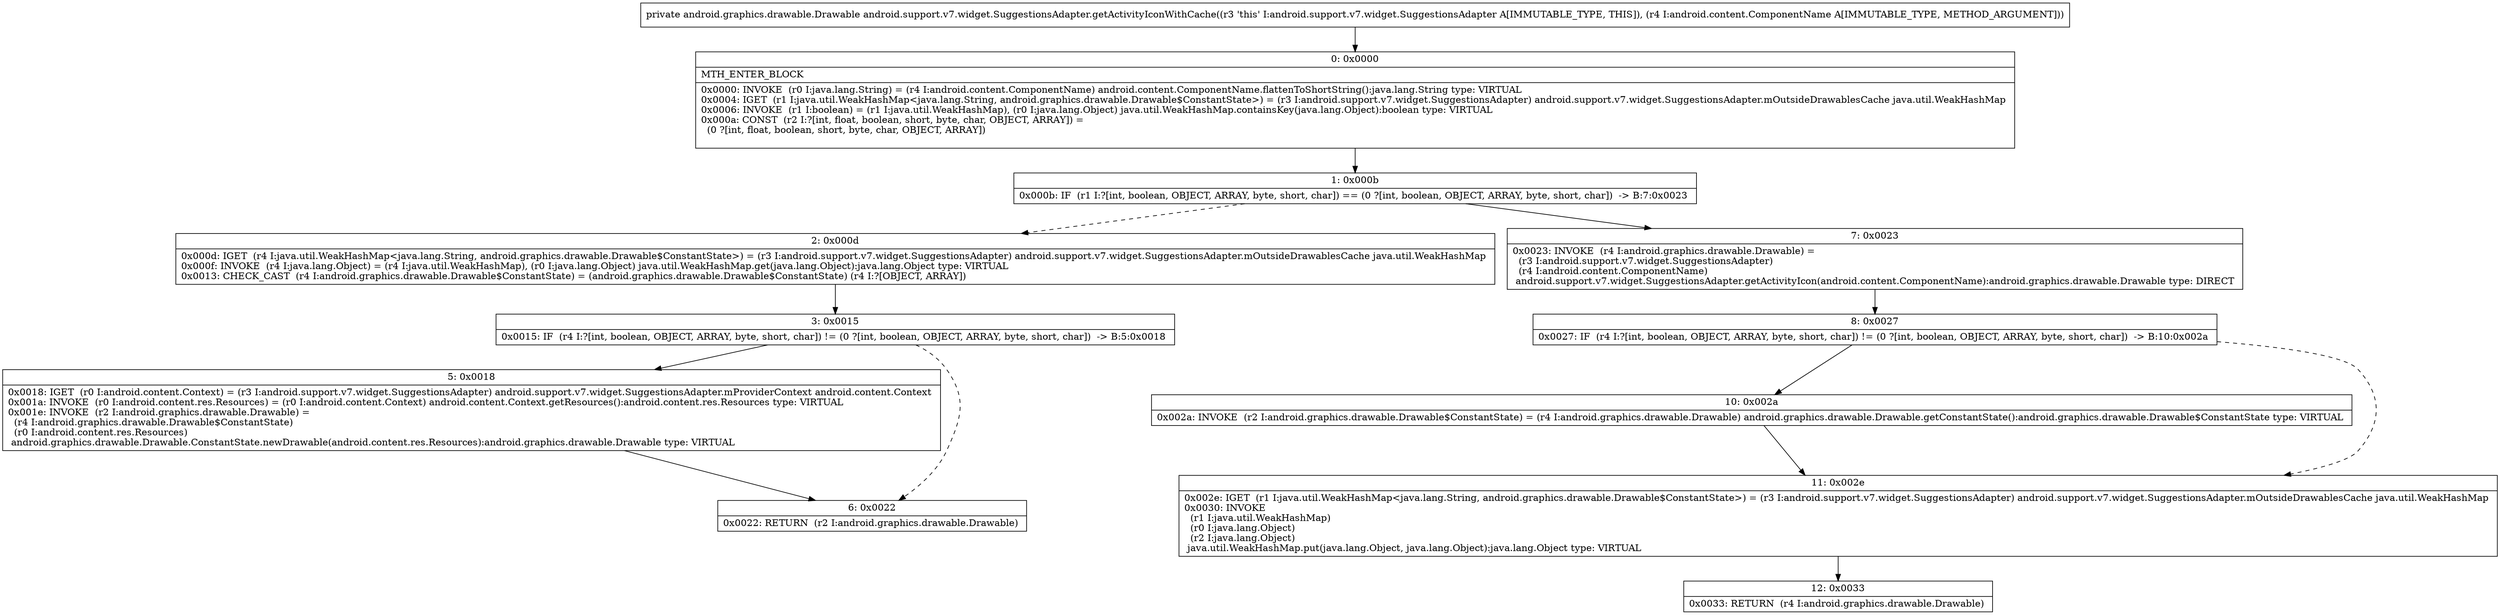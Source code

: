 digraph "CFG forandroid.support.v7.widget.SuggestionsAdapter.getActivityIconWithCache(Landroid\/content\/ComponentName;)Landroid\/graphics\/drawable\/Drawable;" {
Node_0 [shape=record,label="{0\:\ 0x0000|MTH_ENTER_BLOCK\l|0x0000: INVOKE  (r0 I:java.lang.String) = (r4 I:android.content.ComponentName) android.content.ComponentName.flattenToShortString():java.lang.String type: VIRTUAL \l0x0004: IGET  (r1 I:java.util.WeakHashMap\<java.lang.String, android.graphics.drawable.Drawable$ConstantState\>) = (r3 I:android.support.v7.widget.SuggestionsAdapter) android.support.v7.widget.SuggestionsAdapter.mOutsideDrawablesCache java.util.WeakHashMap \l0x0006: INVOKE  (r1 I:boolean) = (r1 I:java.util.WeakHashMap), (r0 I:java.lang.Object) java.util.WeakHashMap.containsKey(java.lang.Object):boolean type: VIRTUAL \l0x000a: CONST  (r2 I:?[int, float, boolean, short, byte, char, OBJECT, ARRAY]) = \l  (0 ?[int, float, boolean, short, byte, char, OBJECT, ARRAY])\l \l}"];
Node_1 [shape=record,label="{1\:\ 0x000b|0x000b: IF  (r1 I:?[int, boolean, OBJECT, ARRAY, byte, short, char]) == (0 ?[int, boolean, OBJECT, ARRAY, byte, short, char])  \-\> B:7:0x0023 \l}"];
Node_2 [shape=record,label="{2\:\ 0x000d|0x000d: IGET  (r4 I:java.util.WeakHashMap\<java.lang.String, android.graphics.drawable.Drawable$ConstantState\>) = (r3 I:android.support.v7.widget.SuggestionsAdapter) android.support.v7.widget.SuggestionsAdapter.mOutsideDrawablesCache java.util.WeakHashMap \l0x000f: INVOKE  (r4 I:java.lang.Object) = (r4 I:java.util.WeakHashMap), (r0 I:java.lang.Object) java.util.WeakHashMap.get(java.lang.Object):java.lang.Object type: VIRTUAL \l0x0013: CHECK_CAST  (r4 I:android.graphics.drawable.Drawable$ConstantState) = (android.graphics.drawable.Drawable$ConstantState) (r4 I:?[OBJECT, ARRAY]) \l}"];
Node_3 [shape=record,label="{3\:\ 0x0015|0x0015: IF  (r4 I:?[int, boolean, OBJECT, ARRAY, byte, short, char]) != (0 ?[int, boolean, OBJECT, ARRAY, byte, short, char])  \-\> B:5:0x0018 \l}"];
Node_5 [shape=record,label="{5\:\ 0x0018|0x0018: IGET  (r0 I:android.content.Context) = (r3 I:android.support.v7.widget.SuggestionsAdapter) android.support.v7.widget.SuggestionsAdapter.mProviderContext android.content.Context \l0x001a: INVOKE  (r0 I:android.content.res.Resources) = (r0 I:android.content.Context) android.content.Context.getResources():android.content.res.Resources type: VIRTUAL \l0x001e: INVOKE  (r2 I:android.graphics.drawable.Drawable) = \l  (r4 I:android.graphics.drawable.Drawable$ConstantState)\l  (r0 I:android.content.res.Resources)\l android.graphics.drawable.Drawable.ConstantState.newDrawable(android.content.res.Resources):android.graphics.drawable.Drawable type: VIRTUAL \l}"];
Node_6 [shape=record,label="{6\:\ 0x0022|0x0022: RETURN  (r2 I:android.graphics.drawable.Drawable) \l}"];
Node_7 [shape=record,label="{7\:\ 0x0023|0x0023: INVOKE  (r4 I:android.graphics.drawable.Drawable) = \l  (r3 I:android.support.v7.widget.SuggestionsAdapter)\l  (r4 I:android.content.ComponentName)\l android.support.v7.widget.SuggestionsAdapter.getActivityIcon(android.content.ComponentName):android.graphics.drawable.Drawable type: DIRECT \l}"];
Node_8 [shape=record,label="{8\:\ 0x0027|0x0027: IF  (r4 I:?[int, boolean, OBJECT, ARRAY, byte, short, char]) != (0 ?[int, boolean, OBJECT, ARRAY, byte, short, char])  \-\> B:10:0x002a \l}"];
Node_10 [shape=record,label="{10\:\ 0x002a|0x002a: INVOKE  (r2 I:android.graphics.drawable.Drawable$ConstantState) = (r4 I:android.graphics.drawable.Drawable) android.graphics.drawable.Drawable.getConstantState():android.graphics.drawable.Drawable$ConstantState type: VIRTUAL \l}"];
Node_11 [shape=record,label="{11\:\ 0x002e|0x002e: IGET  (r1 I:java.util.WeakHashMap\<java.lang.String, android.graphics.drawable.Drawable$ConstantState\>) = (r3 I:android.support.v7.widget.SuggestionsAdapter) android.support.v7.widget.SuggestionsAdapter.mOutsideDrawablesCache java.util.WeakHashMap \l0x0030: INVOKE  \l  (r1 I:java.util.WeakHashMap)\l  (r0 I:java.lang.Object)\l  (r2 I:java.lang.Object)\l java.util.WeakHashMap.put(java.lang.Object, java.lang.Object):java.lang.Object type: VIRTUAL \l}"];
Node_12 [shape=record,label="{12\:\ 0x0033|0x0033: RETURN  (r4 I:android.graphics.drawable.Drawable) \l}"];
MethodNode[shape=record,label="{private android.graphics.drawable.Drawable android.support.v7.widget.SuggestionsAdapter.getActivityIconWithCache((r3 'this' I:android.support.v7.widget.SuggestionsAdapter A[IMMUTABLE_TYPE, THIS]), (r4 I:android.content.ComponentName A[IMMUTABLE_TYPE, METHOD_ARGUMENT])) }"];
MethodNode -> Node_0;
Node_0 -> Node_1;
Node_1 -> Node_2[style=dashed];
Node_1 -> Node_7;
Node_2 -> Node_3;
Node_3 -> Node_5;
Node_3 -> Node_6[style=dashed];
Node_5 -> Node_6;
Node_7 -> Node_8;
Node_8 -> Node_10;
Node_8 -> Node_11[style=dashed];
Node_10 -> Node_11;
Node_11 -> Node_12;
}


